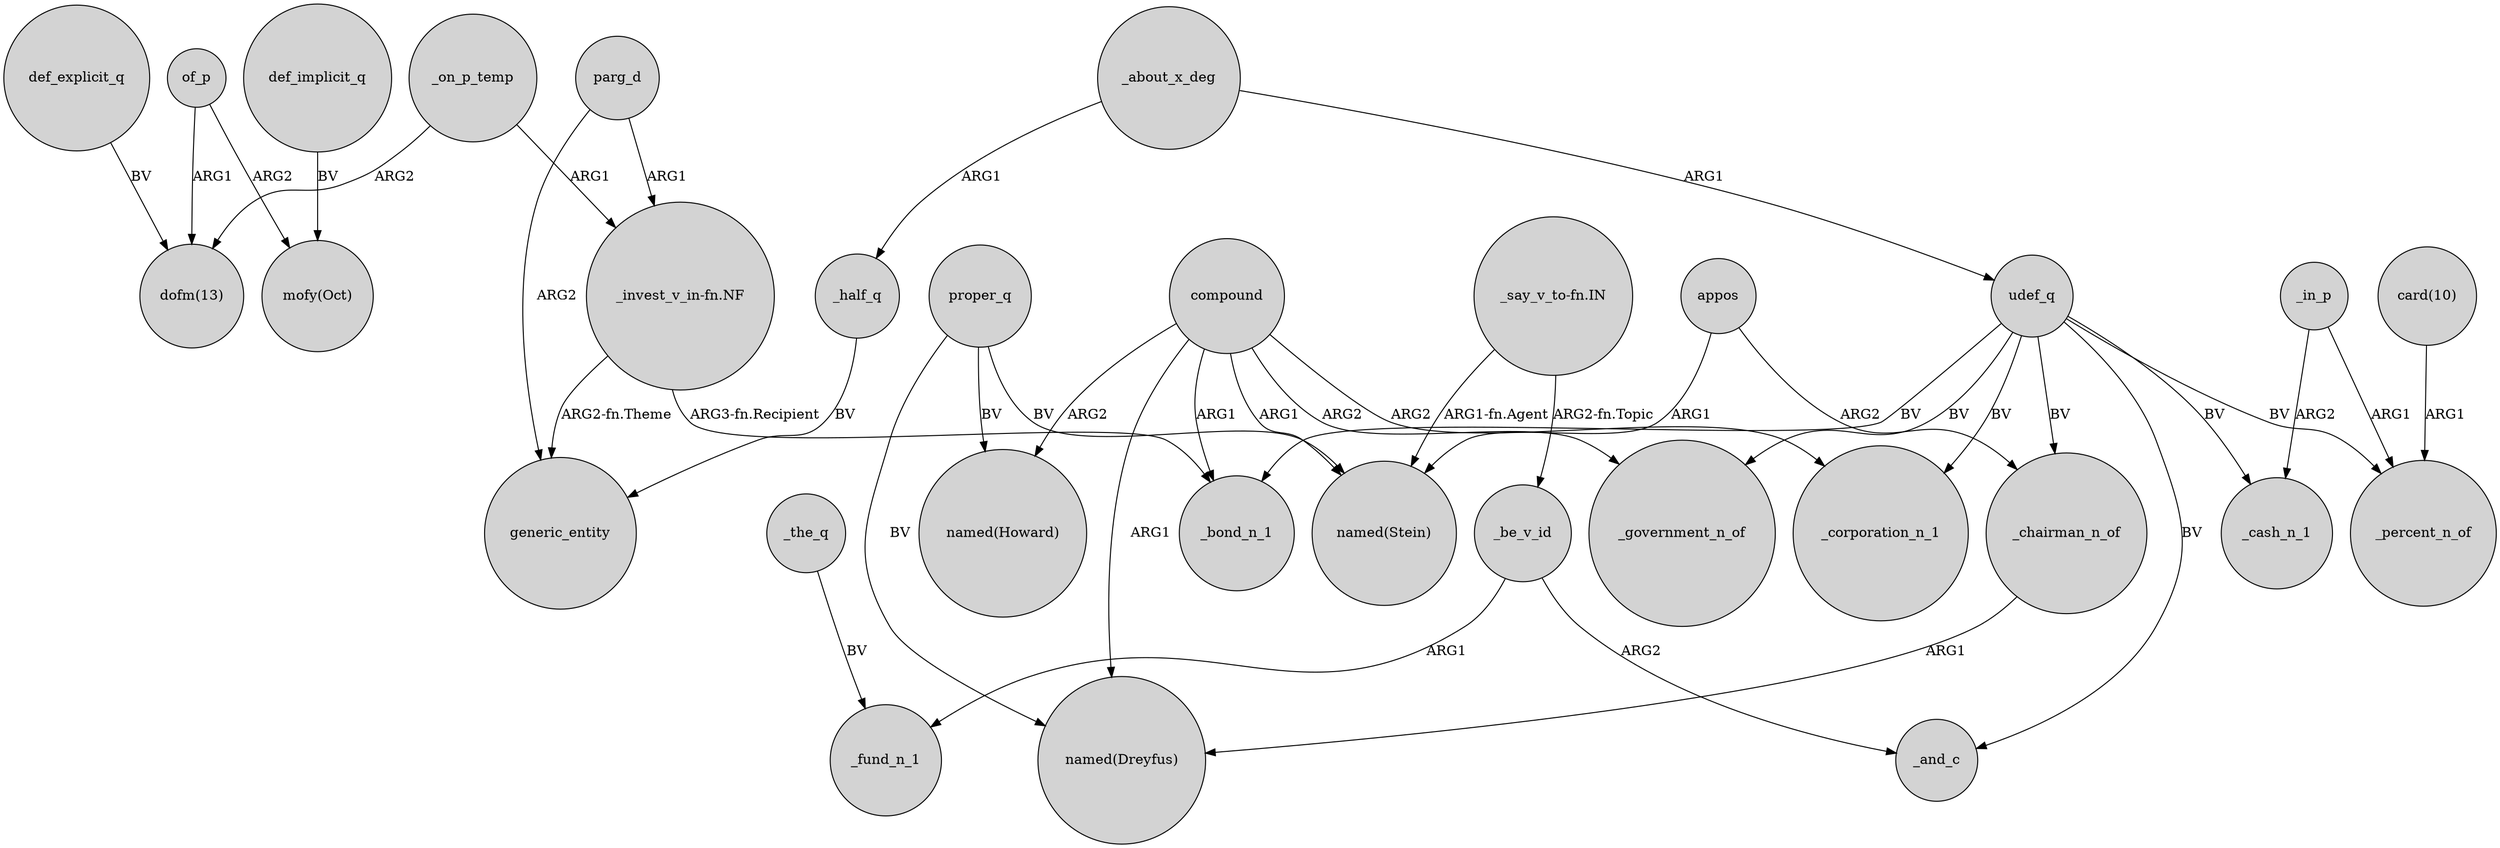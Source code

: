 digraph {
	node [shape=circle style=filled]
	of_p -> "dofm(13)" [label=ARG1]
	def_implicit_q -> "mofy(Oct)" [label=BV]
	compound -> _government_n_of [label=ARG2]
	udef_q -> _government_n_of [label=BV]
	_in_p -> _percent_n_of [label=ARG1]
	parg_d -> generic_entity [label=ARG2]
	udef_q -> _cash_n_1 [label=BV]
	compound -> _bond_n_1 [label=ARG1]
	compound -> _corporation_n_1 [label=ARG2]
	compound -> "named(Stein)" [label=ARG1]
	_about_x_deg -> _half_q [label=ARG1]
	of_p -> "mofy(Oct)" [label=ARG2]
	"_invest_v_in-fn.NF" -> _bond_n_1 [label="ARG3-fn.Recipient"]
	_about_x_deg -> udef_q [label=ARG1]
	udef_q -> _chairman_n_of [label=BV]
	compound -> "named(Dreyfus)" [label=ARG1]
	_the_q -> _fund_n_1 [label=BV]
	_be_v_id -> _and_c [label=ARG2]
	"_say_v_to-fn.IN" -> _be_v_id [label="ARG2-fn.Topic"]
	_on_p_temp -> "_invest_v_in-fn.NF" [label=ARG1]
	udef_q -> _corporation_n_1 [label=BV]
	"card(10)" -> _percent_n_of [label=ARG1]
	udef_q -> _bond_n_1 [label=BV]
	appos -> _chairman_n_of [label=ARG2]
	_half_q -> generic_entity [label=BV]
	_be_v_id -> _fund_n_1 [label=ARG1]
	_chairman_n_of -> "named(Dreyfus)" [label=ARG1]
	"_say_v_to-fn.IN" -> "named(Stein)" [label="ARG1-fn.Agent"]
	def_explicit_q -> "dofm(13)" [label=BV]
	compound -> "named(Howard)" [label=ARG2]
	proper_q -> "named(Stein)" [label=BV]
	_in_p -> _cash_n_1 [label=ARG2]
	_on_p_temp -> "dofm(13)" [label=ARG2]
	udef_q -> _percent_n_of [label=BV]
	udef_q -> _and_c [label=BV]
	proper_q -> "named(Dreyfus)" [label=BV]
	"_invest_v_in-fn.NF" -> generic_entity [label="ARG2-fn.Theme"]
	proper_q -> "named(Howard)" [label=BV]
	appos -> "named(Stein)" [label=ARG1]
	parg_d -> "_invest_v_in-fn.NF" [label=ARG1]
}
